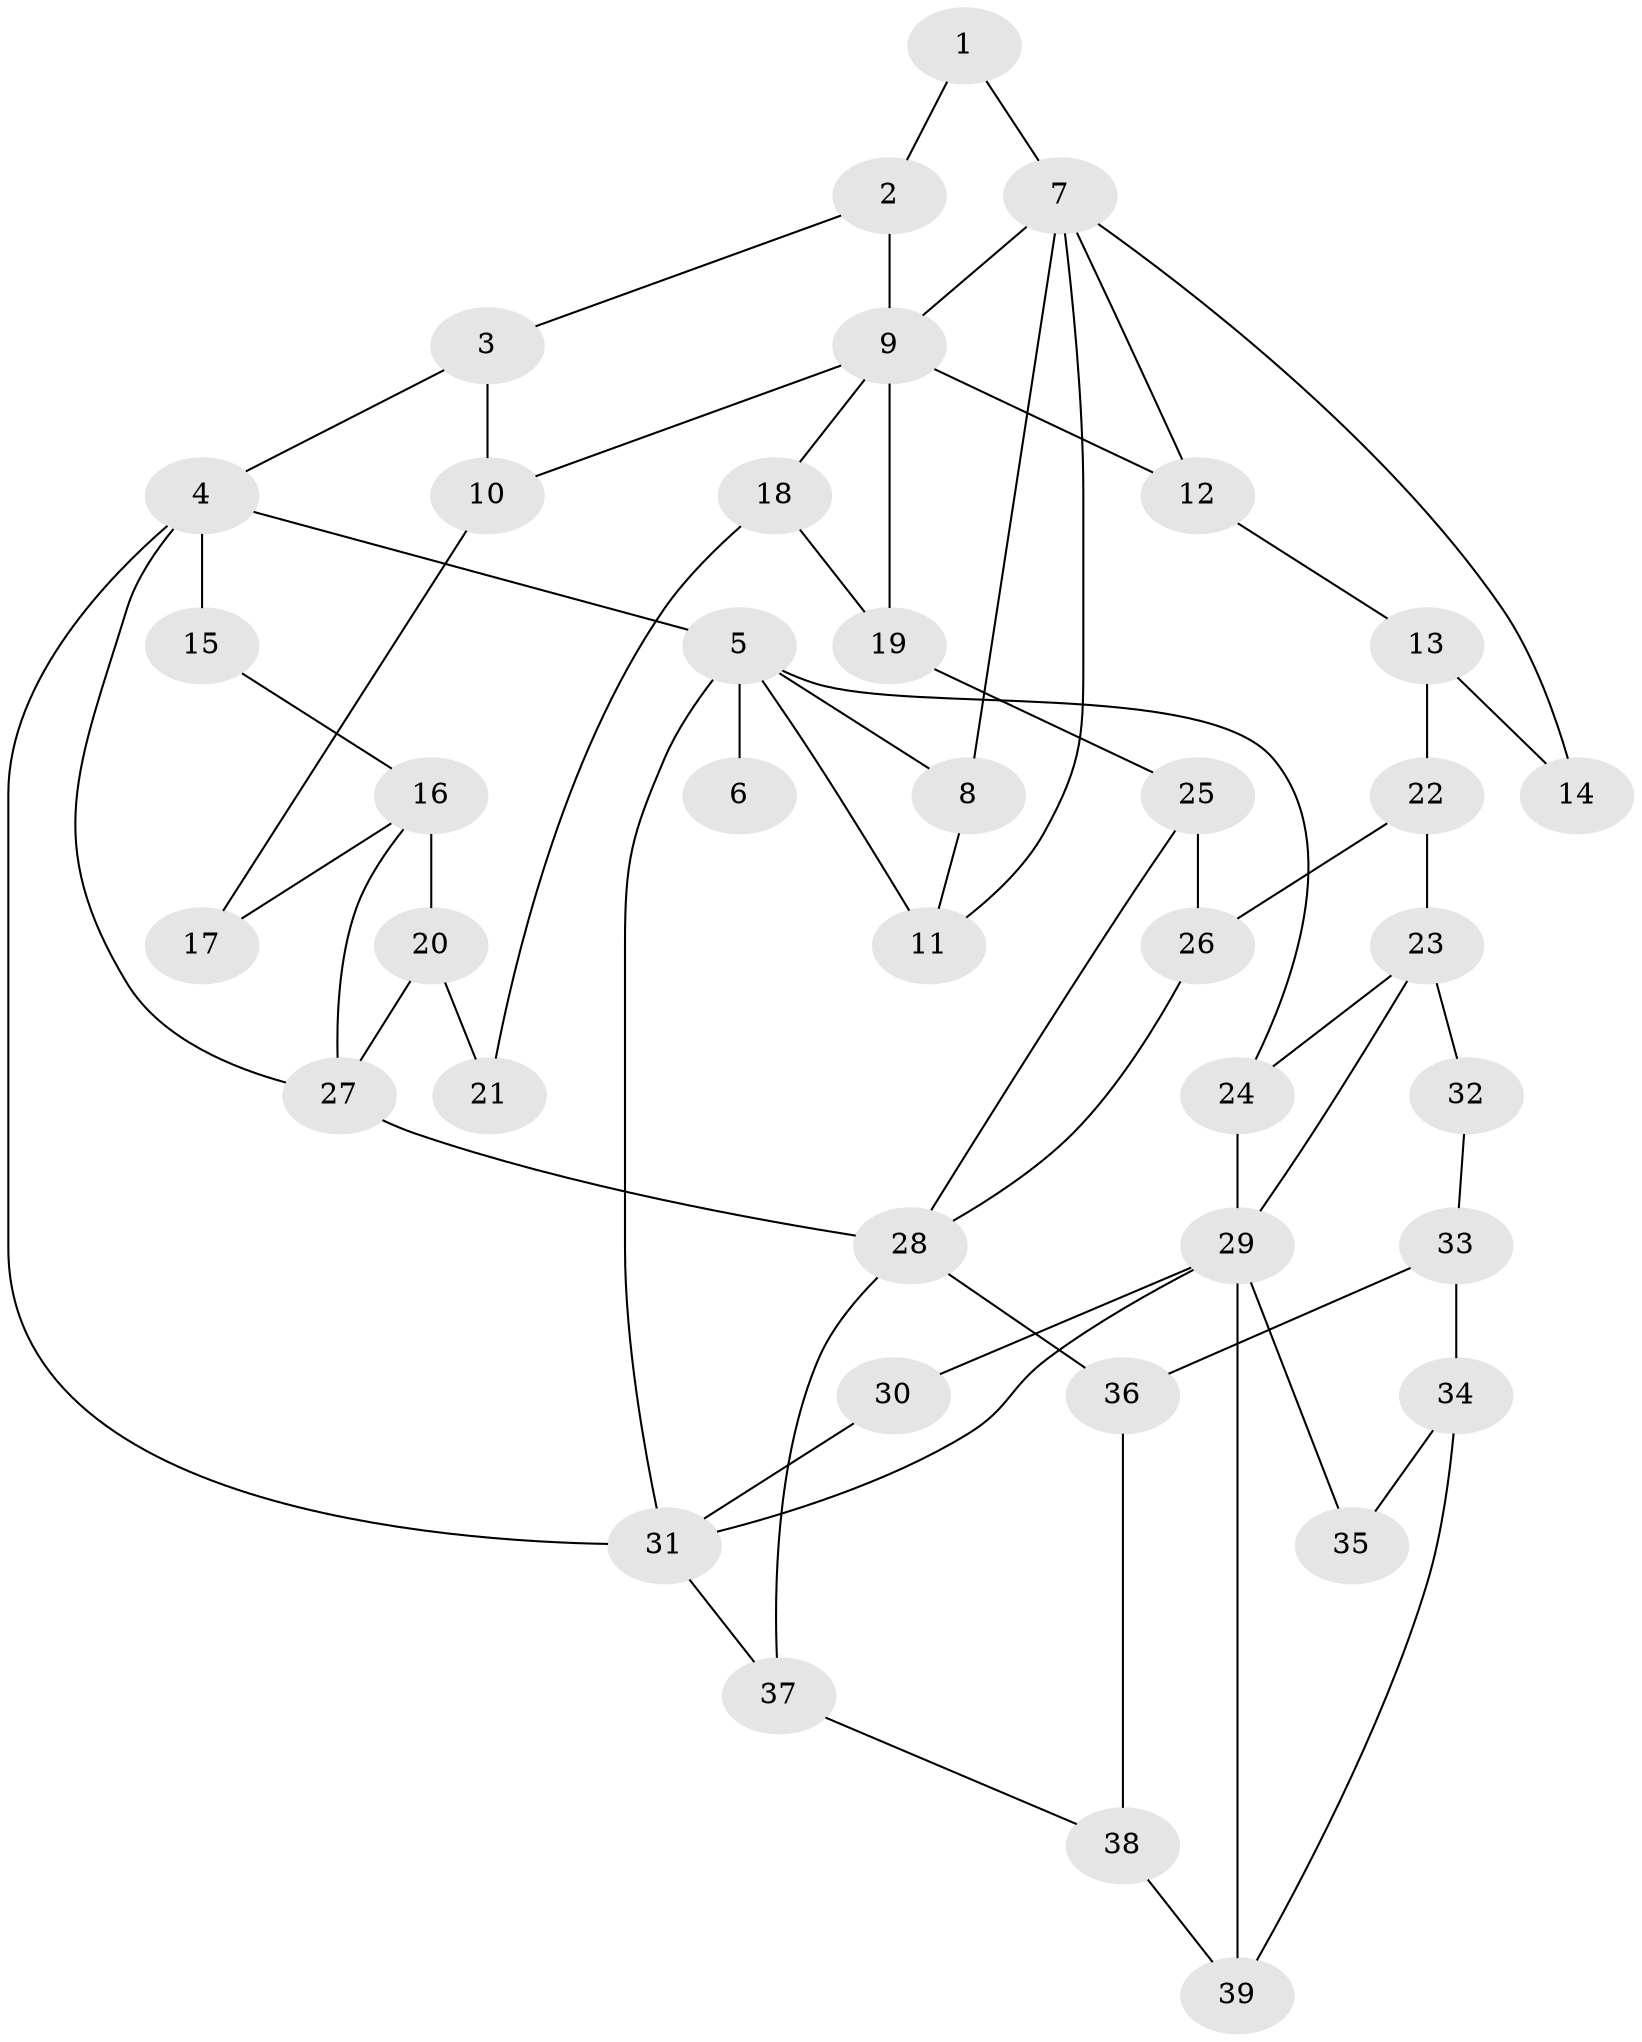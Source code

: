 // original degree distribution, {3: 0.02564102564102564, 4: 0.23076923076923078, 5: 0.5384615384615384, 6: 0.20512820512820512}
// Generated by graph-tools (version 1.1) at 2025/38/03/09/25 02:38:22]
// undirected, 39 vertices, 64 edges
graph export_dot {
graph [start="1"]
  node [color=gray90,style=filled];
  1;
  2;
  3;
  4;
  5;
  6;
  7;
  8;
  9;
  10;
  11;
  12;
  13;
  14;
  15;
  16;
  17;
  18;
  19;
  20;
  21;
  22;
  23;
  24;
  25;
  26;
  27;
  28;
  29;
  30;
  31;
  32;
  33;
  34;
  35;
  36;
  37;
  38;
  39;
  1 -- 2 [weight=1.0];
  1 -- 7 [weight=1.0];
  2 -- 3 [weight=1.0];
  2 -- 9 [weight=1.0];
  3 -- 4 [weight=1.0];
  3 -- 10 [weight=1.0];
  4 -- 5 [weight=1.0];
  4 -- 15 [weight=2.0];
  4 -- 27 [weight=1.0];
  4 -- 31 [weight=2.0];
  5 -- 6 [weight=2.0];
  5 -- 8 [weight=1.0];
  5 -- 11 [weight=1.0];
  5 -- 24 [weight=1.0];
  5 -- 31 [weight=1.0];
  7 -- 8 [weight=1.0];
  7 -- 9 [weight=1.0];
  7 -- 11 [weight=1.0];
  7 -- 12 [weight=1.0];
  7 -- 14 [weight=1.0];
  8 -- 11 [weight=1.0];
  9 -- 10 [weight=1.0];
  9 -- 12 [weight=1.0];
  9 -- 18 [weight=1.0];
  9 -- 19 [weight=1.0];
  10 -- 17 [weight=1.0];
  12 -- 13 [weight=1.0];
  13 -- 14 [weight=2.0];
  13 -- 22 [weight=2.0];
  15 -- 16 [weight=1.0];
  16 -- 17 [weight=2.0];
  16 -- 20 [weight=2.0];
  16 -- 27 [weight=1.0];
  18 -- 19 [weight=1.0];
  18 -- 21 [weight=1.0];
  19 -- 25 [weight=1.0];
  20 -- 21 [weight=2.0];
  20 -- 27 [weight=1.0];
  22 -- 23 [weight=2.0];
  22 -- 26 [weight=2.0];
  23 -- 24 [weight=1.0];
  23 -- 29 [weight=1.0];
  23 -- 32 [weight=1.0];
  24 -- 29 [weight=1.0];
  25 -- 26 [weight=1.0];
  25 -- 28 [weight=1.0];
  26 -- 28 [weight=1.0];
  27 -- 28 [weight=2.0];
  28 -- 36 [weight=1.0];
  28 -- 37 [weight=1.0];
  29 -- 30 [weight=1.0];
  29 -- 31 [weight=1.0];
  29 -- 35 [weight=1.0];
  29 -- 39 [weight=1.0];
  30 -- 31 [weight=2.0];
  31 -- 37 [weight=1.0];
  32 -- 33 [weight=2.0];
  33 -- 34 [weight=3.0];
  33 -- 36 [weight=1.0];
  34 -- 35 [weight=2.0];
  34 -- 39 [weight=1.0];
  36 -- 38 [weight=1.0];
  37 -- 38 [weight=1.0];
  38 -- 39 [weight=1.0];
}
